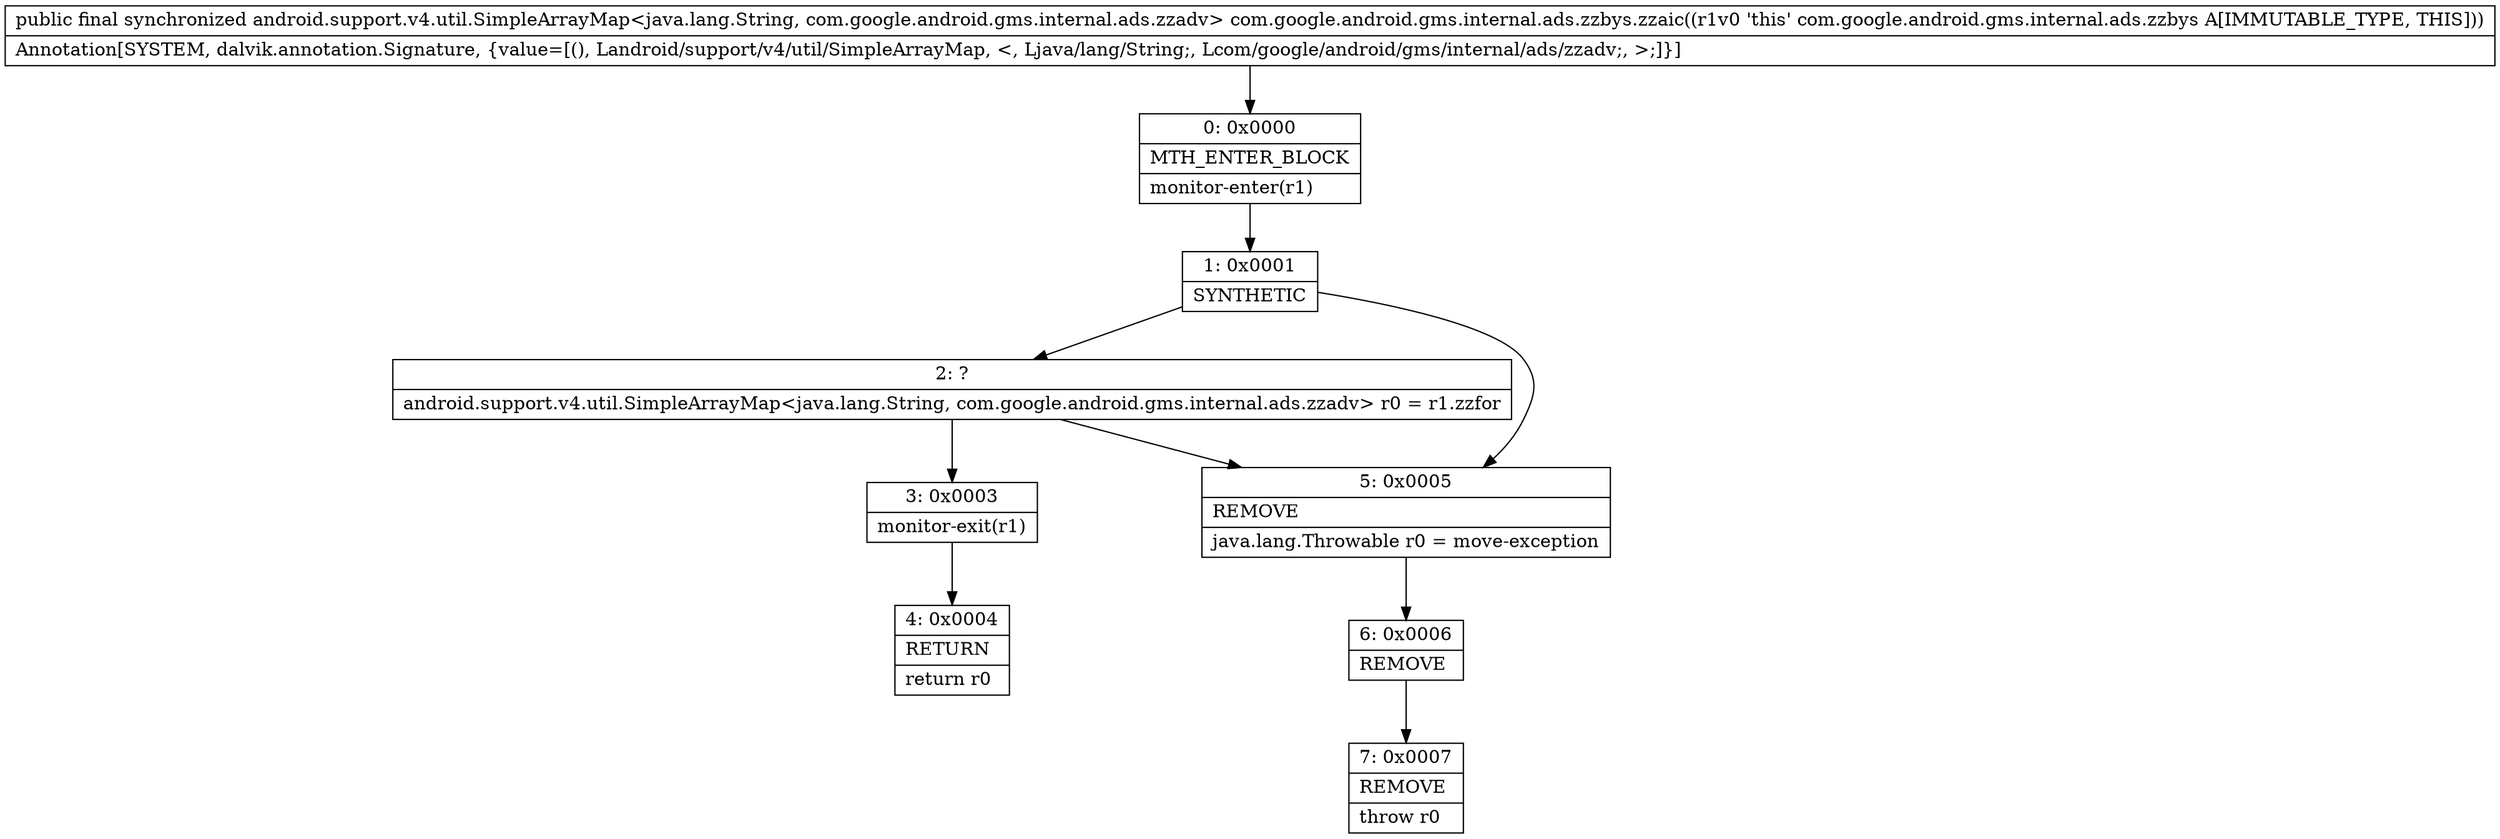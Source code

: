 digraph "CFG forcom.google.android.gms.internal.ads.zzbys.zzaic()Landroid\/support\/v4\/util\/SimpleArrayMap;" {
Node_0 [shape=record,label="{0\:\ 0x0000|MTH_ENTER_BLOCK\l|monitor\-enter(r1)\l}"];
Node_1 [shape=record,label="{1\:\ 0x0001|SYNTHETIC\l}"];
Node_2 [shape=record,label="{2\:\ ?|android.support.v4.util.SimpleArrayMap\<java.lang.String, com.google.android.gms.internal.ads.zzadv\> r0 = r1.zzfor\l}"];
Node_3 [shape=record,label="{3\:\ 0x0003|monitor\-exit(r1)\l}"];
Node_4 [shape=record,label="{4\:\ 0x0004|RETURN\l|return r0\l}"];
Node_5 [shape=record,label="{5\:\ 0x0005|REMOVE\l|java.lang.Throwable r0 = move\-exception\l}"];
Node_6 [shape=record,label="{6\:\ 0x0006|REMOVE\l}"];
Node_7 [shape=record,label="{7\:\ 0x0007|REMOVE\l|throw r0\l}"];
MethodNode[shape=record,label="{public final synchronized android.support.v4.util.SimpleArrayMap\<java.lang.String, com.google.android.gms.internal.ads.zzadv\> com.google.android.gms.internal.ads.zzbys.zzaic((r1v0 'this' com.google.android.gms.internal.ads.zzbys A[IMMUTABLE_TYPE, THIS]))  | Annotation[SYSTEM, dalvik.annotation.Signature, \{value=[(), Landroid\/support\/v4\/util\/SimpleArrayMap, \<, Ljava\/lang\/String;, Lcom\/google\/android\/gms\/internal\/ads\/zzadv;, \>;]\}]\l}"];
MethodNode -> Node_0;
Node_0 -> Node_1;
Node_1 -> Node_2;
Node_1 -> Node_5;
Node_2 -> Node_3;
Node_2 -> Node_5;
Node_3 -> Node_4;
Node_5 -> Node_6;
Node_6 -> Node_7;
}

